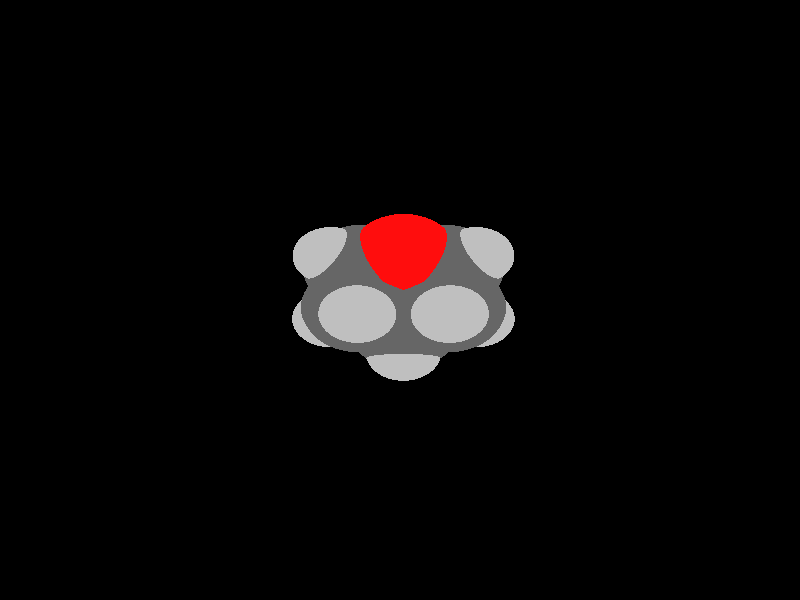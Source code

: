 global_settings {
	ambient_light rgb <0.200000002980232, 0.200000002980232, 0.200000002980232>
	max_trace_level 15
}

background { color rgb <0,0,0> }

camera {
	perspective
	location <-3.97903696556287, 0.099318422148673, -31.4870809640384>
	angle 40
	up <-0.990242610038255, -6.44246144190183e-07, 0.139354128981561>
	right <6.50594245954694e-07, -0.999999999999788, 0> * 1
	direction <0.139354128981532, 9.0662994465432e-08, 0.990242610038464> }

light_source {
	<-20.6989475290331, -19.8903346251774, -22.1949805510755>
	color rgb <1, 1, 1>
	fade_distance 49.7258021554203
	fade_power 0
	spotlight
	area_light <20, 0, 0>, <0, 0, 20>, 20, 20
	circular
	orient
	point_at <20.6989475290331, 19.8903346251774, 22.1949805510755>
}

light_source {
	<-15.5018515246327, 19.8903110731458, 14.7354755334042>
	color rgb <0.300000011920929, 0.300000011920929, 0.300000011920929> shadowless
	fade_distance 49.7258021554203
	fade_power 0
	parallel
	point_at <15.5018515246327, -19.8903110731458, -14.7354755334042>
}

#default {
	finish {ambient 0.5 diffuse 1 specular 0.2 roughness .01 metallic 1}
}

union {
cylinder {
	<-1.3418, 0, -0.2464>, 	<-1.0460153558661, -0.576943632474577, -0.0175373532620443>, 0.075
	pigment { rgbt <1, 0.0500000007450581, 0.0500000007450581, 0> }
}
cylinder {
	<-1.0460153558661, -0.576943632474577, -0.0175373532620443>, 	<-0.727, -1.1992, 0.2293>, 0.075
	pigment { rgbt <0.400000005960464, 0.400000005960464, 0.400000005960464, 0> }
}
cylinder {
	<-0.727, -1.1992, 0.2293>, 	<0.000549999999999995, -1.22325, -0.00735>, 0.075
	pigment { rgbt <0.400000005960464, 0.400000005960464, 0.400000005960464, 0> }
}
cylinder {
	<0.000549999999999995, -1.22325, -0.00735>, 	<0.7281, -1.2473, -0.244>, 0.075
	pigment { rgbt <0.400000005960464, 0.400000005960464, 0.400000005960464, 0> }
}
cylinder {
	<0.7281, -1.2473, -0.244>, 	<1.09495, -0.62365, 0.00714999999999999>, 0.075
	pigment { rgbt <0.400000005960464, 0.400000005960464, 0.400000005960464, 0> }
}
cylinder {
	<1.09495, -0.62365, 0.00714999999999999>, 	<1.4618, 0, 0.2583>, 0.075
	pigment { rgbt <0.400000005960464, 0.400000005960464, 0.400000005960464, 0> }
}
cylinder {
	<1.4618, 0, 0.2583>, 	<1.09495, 0.62365, 0.00714999999999999>, 0.075
	pigment { rgbt <0.400000005960464, 0.400000005960464, 0.400000005960464, 0> }
}
cylinder {
	<1.09495, 0.62365, 0.00714999999999999>, 	<0.7281, 1.2473, -0.244>, 0.075
	pigment { rgbt <0.400000005960464, 0.400000005960464, 0.400000005960464, 0> }
}
cylinder {
	<0.7281, 1.2473, -0.244>, 	<0.000549999999999995, 1.2232, -0.00735>, 0.075
	pigment { rgbt <0.400000005960464, 0.400000005960464, 0.400000005960464, 0> }
}
cylinder {
	<0.000549999999999995, 1.2232, -0.00735>, 	<-0.727, 1.1991, 0.2293>, 0.075
	pigment { rgbt <0.400000005960464, 0.400000005960464, 0.400000005960464, 0> }
}
cylinder {
	<-1.3418, 0, -0.2464>, 	<-1.04601603791275, 0.576894191507522, -0.0175378809939718>, 0.075
	pigment { rgbt <1, 0.0500000007450581, 0.0500000007450581, 0> }
}
cylinder {
	<-1.04601603791275, 0.576894191507522, -0.0175378809939718>, 	<-0.727, 1.1991, 0.2293>, 0.075
	pigment { rgbt <0.400000005960464, 0.400000005960464, 0.400000005960464, 0> }
}
cylinder {
	<-0.727, -1.1992, 0.2293>, 	<-0.744488019794607, -1.20873891988797, 0.89549571909875>, 0.075
	pigment { rgbt <0.400000005960464, 0.400000005960464, 0.400000005960464, 0> }
}
cylinder {
	<-0.744488019794607, -1.20873891988797, 0.89549571909875>, 	<-0.7556, -1.2148, 1.3188>, 0.075
	pigment { rgbt <0.75, 0.75, 0.75, 0> }
}
cylinder {
	<-0.727, -1.1992, 0.2293>, 	<-1.05597208210696, -1.72738974818586, -0.00941877482259705>, 0.075
	pigment { rgbt <0.400000005960464, 0.400000005960464, 0.400000005960464, 0> }
}
cylinder {
	<-1.05597208210696, -1.72738974818586, -0.00941877482259705>, 	<-1.265, -2.063, -0.1611>, 0.075
	pigment { rgbt <0.75, 0.75, 0.75, 0> }
}
cylinder {
	<0.7281, -1.2473, -0.244>, 	<1.02361963032581, -1.79278533460305, -0.000332355297256955>, 0.075
	pigment { rgbt <0.400000005960464, 0.400000005960464, 0.400000005960464, 0> }
}
cylinder {
	<1.02361963032581, -1.79278533460305, -0.000332355297256955>, 	<1.2114, -2.1394, 0.1545>, 0.075
	pigment { rgbt <0.75, 0.75, 0.75, 0> }
}
cylinder {
	<0.7281, -1.2473, -0.244>, 	<0.745282380666029, -1.26270911006349, -0.910077126672809>, 0.075
	pigment { rgbt <0.400000005960464, 0.400000005960464, 0.400000005960464, 0> }
}
cylinder {
	<0.745282380666029, -1.26270911006349, -0.910077126672809>, 	<0.7562, -1.2725, -1.3333>, 0.075
	pigment { rgbt <0.75, 0.75, 0.75, 0> }
}
cylinder {
	<1.4618, 0, 0.2583>, 	<1.47109430262159, 0, 0.924738186004346>, 0.075
	pigment { rgbt <0.400000005960464, 0.400000005960464, 0.400000005960464, 0> }
}
cylinder {
	<1.47109430262159, 0, 0.924738186004346>, 	<1.477, 0, 1.3482>, 0.075
	pigment { rgbt <0.75, 0.75, 0.75, 0> }
}
cylinder {
	<1.4618, 0, 0.2583>, 	<2.08641855687654, 0, 0.0258183795159468>, 0.075
	pigment { rgbt <0.400000005960464, 0.400000005960464, 0.400000005960464, 0> }
}
cylinder {
	<2.08641855687654, 0, 0.0258183795159468>, 	<2.4833, 0, -0.1219>, 0.075
	pigment { rgbt <0.75, 0.75, 0.75, 0> }
}
cylinder {
	<0.7281, 1.2473, -0.244>, 	<1.02361963032581, 1.79278533460305, -0.000332355297256955>, 0.075
	pigment { rgbt <0.400000005960464, 0.400000005960464, 0.400000005960464, 0> }
}
cylinder {
	<1.02361963032581, 1.79278533460305, -0.000332355297256955>, 	<1.2114, 2.1394, 0.1545>, 0.075
	pigment { rgbt <0.75, 0.75, 0.75, 0> }
}
cylinder {
	<0.7281, 1.2473, -0.244>, 	<0.745282380666029, 1.26270911006349, -0.910077126672809>, 0.075
	pigment { rgbt <0.400000005960464, 0.400000005960464, 0.400000005960464, 0> }
}
cylinder {
	<0.745282380666029, 1.26270911006349, -0.910077126672809>, 	<0.7562, 1.2725, -1.3333>, 0.075
	pigment { rgbt <0.75, 0.75, 0.75, 0> }
}
cylinder {
	<-0.727, 1.1991, 0.2293>, 	<-1.05596772175802, 1.72734389373003, -0.00941561073295883>, 0.075
	pigment { rgbt <0.400000005960464, 0.400000005960464, 0.400000005960464, 0> }
}
cylinder {
	<-1.05596772175802, 1.72734389373003, -0.00941561073295883>, 	<-1.265, 2.063, -0.1611>, 0.075
	pigment { rgbt <0.75, 0.75, 0.75, 0> }
}
cylinder {
	<-0.727, 1.1991, 0.2293>, 	<-0.744488015595162, 1.20870006450504, 0.895495559123392>, 0.075
	pigment { rgbt <0.400000005960464, 0.400000005960464, 0.400000005960464, 0> }
}
cylinder {
	<-0.744488015595162, 1.20870006450504, 0.895495559123392>, 	<-0.7556, 1.2148, 1.3188>, 0.075
	pigment { rgbt <0.75, 0.75, 0.75, 0> }
}
sphere {
	<-1.3418, 0, -0.2464>, 0.3564
	pigment { rgbt <1, 0.0500000007450581, 0.0500000007450581,0> }
}
sphere {
	<-0.727, -1.1992, 0.2293>, 0.4104
	pigment { rgbt <0.400000005960464, 0.400000005960464, 0.400000005960464,0> }
}
sphere {
	<0.7281, -1.2473, -0.244>, 0.4104
	pigment { rgbt <0.400000005960464, 0.400000005960464, 0.400000005960464,0> }
}
sphere {
	<1.4618, 0, 0.2583>, 0.4104
	pigment { rgbt <0.400000005960464, 0.400000005960464, 0.400000005960464,0> }
}
sphere {
	<0.7281, 1.2473, -0.244>, 0.4104
	pigment { rgbt <0.400000005960464, 0.400000005960464, 0.400000005960464,0> }
}
sphere {
	<-0.727, 1.1991, 0.2293>, 0.4104
	pigment { rgbt <0.400000005960464, 0.400000005960464, 0.400000005960464,0> }
}
sphere {
	<-0.7556, -1.2148, 1.3188>, 0.1674
	pigment { rgbt <0.75, 0.75, 0.75,0> }
}
sphere {
	<-1.265, -2.063, -0.1611>, 0.1674
	pigment { rgbt <0.75, 0.75, 0.75,0> }
}
sphere {
	<1.2114, -2.1394, 0.1545>, 0.1674
	pigment { rgbt <0.75, 0.75, 0.75,0> }
}
sphere {
	<0.7562, -1.2725, -1.3333>, 0.1674
	pigment { rgbt <0.75, 0.75, 0.75,0> }
}
sphere {
	<1.477, 0, 1.3482>, 0.1674
	pigment { rgbt <0.75, 0.75, 0.75,0> }
}
sphere {
	<2.4833, 0, -0.1219>, 0.1674
	pigment { rgbt <0.75, 0.75, 0.75,0> }
}
sphere {
	<1.2114, 2.1394, 0.1545>, 0.1674
	pigment { rgbt <0.75, 0.75, 0.75,0> }
}
sphere {
	<0.7562, 1.2725, -1.3333>, 0.1674
	pigment { rgbt <0.75, 0.75, 0.75,0> }
}
sphere {
	<-1.265, 2.063, -0.1611>, 0.1674
	pigment { rgbt <0.75, 0.75, 0.75,0> }
}
sphere {
	<-0.7556, 1.2148, 1.3188>, 0.1674
	pigment { rgbt <0.75, 0.75, 0.75,0> }
}
}
merge {
}
union {
}
merge {
sphere {
	<-1.3418, 0, -0.2464>, 1.519848
	pigment { rgbt <0, 0, 0,0> }
}
sphere {
	<-0.727, -1.1992, 0.2293>, 1.69983
	pigment { rgbt <0, 0, 0,0> }
}
sphere {
	<0.7281, -1.2473, -0.244>, 1.69983
	pigment { rgbt <0, 0, 0,0> }
}
sphere {
	<1.4618, 0, 0.2583>, 1.69983
	pigment { rgbt <0, 0, 0,0> }
}
sphere {
	<0.7281, 1.2473, -0.244>, 1.69983
	pigment { rgbt <0, 0, 0,0> }
}
sphere {
	<-0.727, 1.1991, 0.2293>, 1.69983
	pigment { rgbt <0, 0, 0,0> }
}
sphere {
	<-0.7556, -1.2148, 1.3188>, 1.09989
	pigment { rgbt <0, 0, 0,0> }
}
sphere {
	<-1.265, -2.063, -0.1611>, 1.09989
	pigment { rgbt <0, 0, 0,0> }
}
sphere {
	<1.2114, -2.1394, 0.1545>, 1.09989
	pigment { rgbt <0, 0, 0,0> }
}
sphere {
	<0.7562, -1.2725, -1.3333>, 1.09989
	pigment { rgbt <0, 0, 0,0> }
}
sphere {
	<1.477, 0, 1.3482>, 1.09989
	pigment { rgbt <0, 0, 0,0> }
}
sphere {
	<2.4833, 0, -0.1219>, 1.09989
	pigment { rgbt <0, 0, 0,0> }
}
sphere {
	<1.2114, 2.1394, 0.1545>, 1.09989
	pigment { rgbt <0, 0, 0,0> }
}
sphere {
	<0.7562, 1.2725, -1.3333>, 1.09989
	pigment { rgbt <0, 0, 0,0> }
}
sphere {
	<-1.265, 2.063, -0.1611>, 1.09989
	pigment { rgbt <0, 0, 0,0> }
}
sphere {
	<-0.7556, 1.2148, 1.3188>, 1.09989
	pigment { rgbt <0, 0, 0,0> }
}
sphere {
	<-1.3418, 0, -0.2464>, 1.52
	pigment { rgbt <1, 0.0500000007450581, 0.0500000007450581,0.350000023841858> }
}
sphere {
	<-0.727, -1.1992, 0.2293>, 1.7
	pigment { rgbt <0.400000005960464, 0.400000005960464, 0.400000005960464,0.350000023841858> }
}
sphere {
	<0.7281, -1.2473, -0.244>, 1.7
	pigment { rgbt <0.400000005960464, 0.400000005960464, 0.400000005960464,0.350000023841858> }
}
sphere {
	<1.4618, 0, 0.2583>, 1.7
	pigment { rgbt <0.400000005960464, 0.400000005960464, 0.400000005960464,0.350000023841858> }
}
sphere {
	<0.7281, 1.2473, -0.244>, 1.7
	pigment { rgbt <0.400000005960464, 0.400000005960464, 0.400000005960464,0.350000023841858> }
}
sphere {
	<-0.727, 1.1991, 0.2293>, 1.7
	pigment { rgbt <0.400000005960464, 0.400000005960464, 0.400000005960464,0.350000023841858> }
}
sphere {
	<-0.7556, -1.2148, 1.3188>, 1.1
	pigment { rgbt <0.75, 0.75, 0.75,0.350000023841858> }
}
sphere {
	<-1.265, -2.063, -0.1611>, 1.1
	pigment { rgbt <0.75, 0.75, 0.75,0.350000023841858> }
}
sphere {
	<1.2114, -2.1394, 0.1545>, 1.1
	pigment { rgbt <0.75, 0.75, 0.75,0.350000023841858> }
}
sphere {
	<0.7562, -1.2725, -1.3333>, 1.1
	pigment { rgbt <0.75, 0.75, 0.75,0.350000023841858> }
}
sphere {
	<1.477, 0, 1.3482>, 1.1
	pigment { rgbt <0.75, 0.75, 0.75,0.350000023841858> }
}
sphere {
	<2.4833, 0, -0.1219>, 1.1
	pigment { rgbt <0.75, 0.75, 0.75,0.350000023841858> }
}
sphere {
	<1.2114, 2.1394, 0.1545>, 1.1
	pigment { rgbt <0.75, 0.75, 0.75,0.350000023841858> }
}
sphere {
	<0.7562, 1.2725, -1.3333>, 1.1
	pigment { rgbt <0.75, 0.75, 0.75,0.350000023841858> }
}
sphere {
	<-1.265, 2.063, -0.1611>, 1.1
	pigment { rgbt <0.75, 0.75, 0.75,0.350000023841858> }
}
sphere {
	<-0.7556, 1.2148, 1.3188>, 1.1
	pigment { rgbt <0.75, 0.75, 0.75,0.350000023841858> }
}
}
